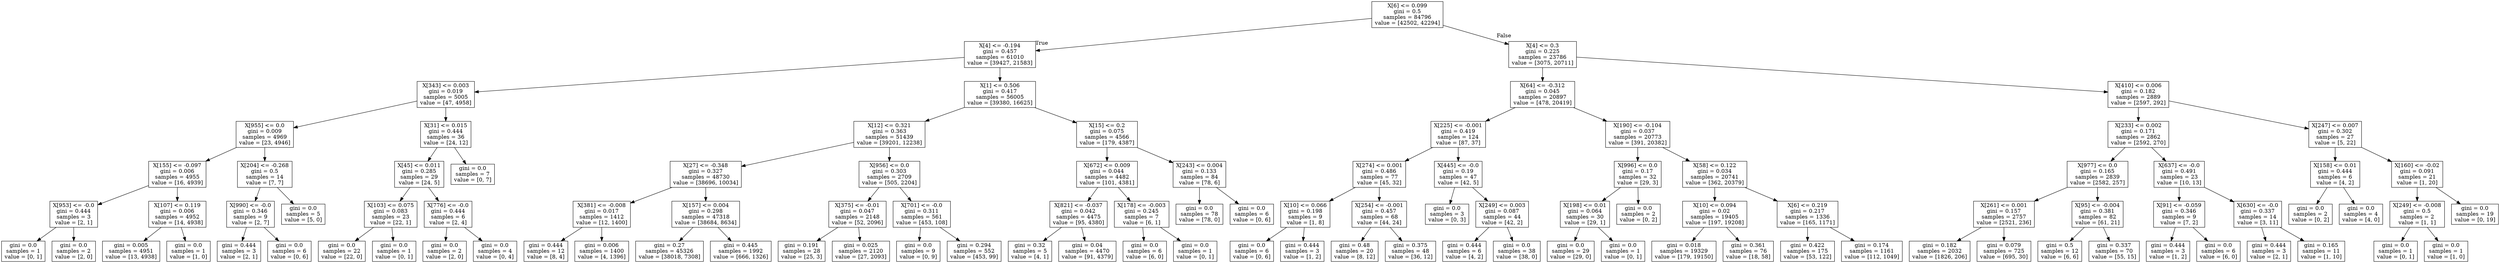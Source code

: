 digraph Tree {
node [shape=box] ;
0 [label="X[6] <= 0.099\ngini = 0.5\nsamples = 84796\nvalue = [42502, 42294]"] ;
1 [label="X[4] <= -0.194\ngini = 0.457\nsamples = 61010\nvalue = [39427, 21583]"] ;
0 -> 1 [labeldistance=2.5, labelangle=45, headlabel="True"] ;
2 [label="X[343] <= 0.003\ngini = 0.019\nsamples = 5005\nvalue = [47, 4958]"] ;
1 -> 2 ;
3 [label="X[955] <= 0.0\ngini = 0.009\nsamples = 4969\nvalue = [23, 4946]"] ;
2 -> 3 ;
4 [label="X[155] <= -0.097\ngini = 0.006\nsamples = 4955\nvalue = [16, 4939]"] ;
3 -> 4 ;
5 [label="X[953] <= -0.0\ngini = 0.444\nsamples = 3\nvalue = [2, 1]"] ;
4 -> 5 ;
6 [label="gini = 0.0\nsamples = 1\nvalue = [0, 1]"] ;
5 -> 6 ;
7 [label="gini = 0.0\nsamples = 2\nvalue = [2, 0]"] ;
5 -> 7 ;
8 [label="X[107] <= 0.119\ngini = 0.006\nsamples = 4952\nvalue = [14, 4938]"] ;
4 -> 8 ;
9 [label="gini = 0.005\nsamples = 4951\nvalue = [13, 4938]"] ;
8 -> 9 ;
10 [label="gini = 0.0\nsamples = 1\nvalue = [1, 0]"] ;
8 -> 10 ;
11 [label="X[204] <= -0.268\ngini = 0.5\nsamples = 14\nvalue = [7, 7]"] ;
3 -> 11 ;
12 [label="X[990] <= -0.0\ngini = 0.346\nsamples = 9\nvalue = [2, 7]"] ;
11 -> 12 ;
13 [label="gini = 0.444\nsamples = 3\nvalue = [2, 1]"] ;
12 -> 13 ;
14 [label="gini = 0.0\nsamples = 6\nvalue = [0, 6]"] ;
12 -> 14 ;
15 [label="gini = 0.0\nsamples = 5\nvalue = [5, 0]"] ;
11 -> 15 ;
16 [label="X[31] <= 0.015\ngini = 0.444\nsamples = 36\nvalue = [24, 12]"] ;
2 -> 16 ;
17 [label="X[45] <= 0.011\ngini = 0.285\nsamples = 29\nvalue = [24, 5]"] ;
16 -> 17 ;
18 [label="X[103] <= 0.075\ngini = 0.083\nsamples = 23\nvalue = [22, 1]"] ;
17 -> 18 ;
19 [label="gini = 0.0\nsamples = 22\nvalue = [22, 0]"] ;
18 -> 19 ;
20 [label="gini = 0.0\nsamples = 1\nvalue = [0, 1]"] ;
18 -> 20 ;
21 [label="X[776] <= -0.0\ngini = 0.444\nsamples = 6\nvalue = [2, 4]"] ;
17 -> 21 ;
22 [label="gini = 0.0\nsamples = 2\nvalue = [2, 0]"] ;
21 -> 22 ;
23 [label="gini = 0.0\nsamples = 4\nvalue = [0, 4]"] ;
21 -> 23 ;
24 [label="gini = 0.0\nsamples = 7\nvalue = [0, 7]"] ;
16 -> 24 ;
25 [label="X[1] <= 0.506\ngini = 0.417\nsamples = 56005\nvalue = [39380, 16625]"] ;
1 -> 25 ;
26 [label="X[12] <= 0.321\ngini = 0.363\nsamples = 51439\nvalue = [39201, 12238]"] ;
25 -> 26 ;
27 [label="X[27] <= -0.348\ngini = 0.327\nsamples = 48730\nvalue = [38696, 10034]"] ;
26 -> 27 ;
28 [label="X[381] <= -0.008\ngini = 0.017\nsamples = 1412\nvalue = [12, 1400]"] ;
27 -> 28 ;
29 [label="gini = 0.444\nsamples = 12\nvalue = [8, 4]"] ;
28 -> 29 ;
30 [label="gini = 0.006\nsamples = 1400\nvalue = [4, 1396]"] ;
28 -> 30 ;
31 [label="X[157] <= 0.004\ngini = 0.298\nsamples = 47318\nvalue = [38684, 8634]"] ;
27 -> 31 ;
32 [label="gini = 0.27\nsamples = 45326\nvalue = [38018, 7308]"] ;
31 -> 32 ;
33 [label="gini = 0.445\nsamples = 1992\nvalue = [666, 1326]"] ;
31 -> 33 ;
34 [label="X[956] <= 0.0\ngini = 0.303\nsamples = 2709\nvalue = [505, 2204]"] ;
26 -> 34 ;
35 [label="X[375] <= -0.01\ngini = 0.047\nsamples = 2148\nvalue = [52, 2096]"] ;
34 -> 35 ;
36 [label="gini = 0.191\nsamples = 28\nvalue = [25, 3]"] ;
35 -> 36 ;
37 [label="gini = 0.025\nsamples = 2120\nvalue = [27, 2093]"] ;
35 -> 37 ;
38 [label="X[701] <= -0.0\ngini = 0.311\nsamples = 561\nvalue = [453, 108]"] ;
34 -> 38 ;
39 [label="gini = 0.0\nsamples = 9\nvalue = [0, 9]"] ;
38 -> 39 ;
40 [label="gini = 0.294\nsamples = 552\nvalue = [453, 99]"] ;
38 -> 40 ;
41 [label="X[15] <= 0.2\ngini = 0.075\nsamples = 4566\nvalue = [179, 4387]"] ;
25 -> 41 ;
42 [label="X[672] <= 0.009\ngini = 0.044\nsamples = 4482\nvalue = [101, 4381]"] ;
41 -> 42 ;
43 [label="X[821] <= -0.037\ngini = 0.042\nsamples = 4475\nvalue = [95, 4380]"] ;
42 -> 43 ;
44 [label="gini = 0.32\nsamples = 5\nvalue = [4, 1]"] ;
43 -> 44 ;
45 [label="gini = 0.04\nsamples = 4470\nvalue = [91, 4379]"] ;
43 -> 45 ;
46 [label="X[178] <= -0.003\ngini = 0.245\nsamples = 7\nvalue = [6, 1]"] ;
42 -> 46 ;
47 [label="gini = 0.0\nsamples = 6\nvalue = [6, 0]"] ;
46 -> 47 ;
48 [label="gini = 0.0\nsamples = 1\nvalue = [0, 1]"] ;
46 -> 48 ;
49 [label="X[243] <= 0.004\ngini = 0.133\nsamples = 84\nvalue = [78, 6]"] ;
41 -> 49 ;
50 [label="gini = 0.0\nsamples = 78\nvalue = [78, 0]"] ;
49 -> 50 ;
51 [label="gini = 0.0\nsamples = 6\nvalue = [0, 6]"] ;
49 -> 51 ;
52 [label="X[4] <= 0.3\ngini = 0.225\nsamples = 23786\nvalue = [3075, 20711]"] ;
0 -> 52 [labeldistance=2.5, labelangle=-45, headlabel="False"] ;
53 [label="X[64] <= -0.312\ngini = 0.045\nsamples = 20897\nvalue = [478, 20419]"] ;
52 -> 53 ;
54 [label="X[225] <= -0.001\ngini = 0.419\nsamples = 124\nvalue = [87, 37]"] ;
53 -> 54 ;
55 [label="X[274] <= 0.001\ngini = 0.486\nsamples = 77\nvalue = [45, 32]"] ;
54 -> 55 ;
56 [label="X[10] <= 0.066\ngini = 0.198\nsamples = 9\nvalue = [1, 8]"] ;
55 -> 56 ;
57 [label="gini = 0.0\nsamples = 6\nvalue = [0, 6]"] ;
56 -> 57 ;
58 [label="gini = 0.444\nsamples = 3\nvalue = [1, 2]"] ;
56 -> 58 ;
59 [label="X[254] <= -0.001\ngini = 0.457\nsamples = 68\nvalue = [44, 24]"] ;
55 -> 59 ;
60 [label="gini = 0.48\nsamples = 20\nvalue = [8, 12]"] ;
59 -> 60 ;
61 [label="gini = 0.375\nsamples = 48\nvalue = [36, 12]"] ;
59 -> 61 ;
62 [label="X[445] <= -0.0\ngini = 0.19\nsamples = 47\nvalue = [42, 5]"] ;
54 -> 62 ;
63 [label="gini = 0.0\nsamples = 3\nvalue = [0, 3]"] ;
62 -> 63 ;
64 [label="X[249] <= 0.003\ngini = 0.087\nsamples = 44\nvalue = [42, 2]"] ;
62 -> 64 ;
65 [label="gini = 0.444\nsamples = 6\nvalue = [4, 2]"] ;
64 -> 65 ;
66 [label="gini = 0.0\nsamples = 38\nvalue = [38, 0]"] ;
64 -> 66 ;
67 [label="X[190] <= -0.104\ngini = 0.037\nsamples = 20773\nvalue = [391, 20382]"] ;
53 -> 67 ;
68 [label="X[996] <= 0.0\ngini = 0.17\nsamples = 32\nvalue = [29, 3]"] ;
67 -> 68 ;
69 [label="X[198] <= 0.01\ngini = 0.064\nsamples = 30\nvalue = [29, 1]"] ;
68 -> 69 ;
70 [label="gini = 0.0\nsamples = 29\nvalue = [29, 0]"] ;
69 -> 70 ;
71 [label="gini = 0.0\nsamples = 1\nvalue = [0, 1]"] ;
69 -> 71 ;
72 [label="gini = 0.0\nsamples = 2\nvalue = [0, 2]"] ;
68 -> 72 ;
73 [label="X[58] <= 0.122\ngini = 0.034\nsamples = 20741\nvalue = [362, 20379]"] ;
67 -> 73 ;
74 [label="X[10] <= 0.094\ngini = 0.02\nsamples = 19405\nvalue = [197, 19208]"] ;
73 -> 74 ;
75 [label="gini = 0.018\nsamples = 19329\nvalue = [179, 19150]"] ;
74 -> 75 ;
76 [label="gini = 0.361\nsamples = 76\nvalue = [18, 58]"] ;
74 -> 76 ;
77 [label="X[6] <= 0.219\ngini = 0.217\nsamples = 1336\nvalue = [165, 1171]"] ;
73 -> 77 ;
78 [label="gini = 0.422\nsamples = 175\nvalue = [53, 122]"] ;
77 -> 78 ;
79 [label="gini = 0.174\nsamples = 1161\nvalue = [112, 1049]"] ;
77 -> 79 ;
80 [label="X[410] <= 0.006\ngini = 0.182\nsamples = 2889\nvalue = [2597, 292]"] ;
52 -> 80 ;
81 [label="X[233] <= 0.002\ngini = 0.171\nsamples = 2862\nvalue = [2592, 270]"] ;
80 -> 81 ;
82 [label="X[977] <= 0.0\ngini = 0.165\nsamples = 2839\nvalue = [2582, 257]"] ;
81 -> 82 ;
83 [label="X[261] <= 0.001\ngini = 0.157\nsamples = 2757\nvalue = [2521, 236]"] ;
82 -> 83 ;
84 [label="gini = 0.182\nsamples = 2032\nvalue = [1826, 206]"] ;
83 -> 84 ;
85 [label="gini = 0.079\nsamples = 725\nvalue = [695, 30]"] ;
83 -> 85 ;
86 [label="X[95] <= -0.004\ngini = 0.381\nsamples = 82\nvalue = [61, 21]"] ;
82 -> 86 ;
87 [label="gini = 0.5\nsamples = 12\nvalue = [6, 6]"] ;
86 -> 87 ;
88 [label="gini = 0.337\nsamples = 70\nvalue = [55, 15]"] ;
86 -> 88 ;
89 [label="X[637] <= -0.0\ngini = 0.491\nsamples = 23\nvalue = [10, 13]"] ;
81 -> 89 ;
90 [label="X[91] <= -0.059\ngini = 0.346\nsamples = 9\nvalue = [7, 2]"] ;
89 -> 90 ;
91 [label="gini = 0.444\nsamples = 3\nvalue = [1, 2]"] ;
90 -> 91 ;
92 [label="gini = 0.0\nsamples = 6\nvalue = [6, 0]"] ;
90 -> 92 ;
93 [label="X[630] <= -0.0\ngini = 0.337\nsamples = 14\nvalue = [3, 11]"] ;
89 -> 93 ;
94 [label="gini = 0.444\nsamples = 3\nvalue = [2, 1]"] ;
93 -> 94 ;
95 [label="gini = 0.165\nsamples = 11\nvalue = [1, 10]"] ;
93 -> 95 ;
96 [label="X[247] <= 0.007\ngini = 0.302\nsamples = 27\nvalue = [5, 22]"] ;
80 -> 96 ;
97 [label="X[158] <= 0.01\ngini = 0.444\nsamples = 6\nvalue = [4, 2]"] ;
96 -> 97 ;
98 [label="gini = 0.0\nsamples = 2\nvalue = [0, 2]"] ;
97 -> 98 ;
99 [label="gini = 0.0\nsamples = 4\nvalue = [4, 0]"] ;
97 -> 99 ;
100 [label="X[160] <= -0.02\ngini = 0.091\nsamples = 21\nvalue = [1, 20]"] ;
96 -> 100 ;
101 [label="X[249] <= -0.008\ngini = 0.5\nsamples = 2\nvalue = [1, 1]"] ;
100 -> 101 ;
102 [label="gini = 0.0\nsamples = 1\nvalue = [0, 1]"] ;
101 -> 102 ;
103 [label="gini = 0.0\nsamples = 1\nvalue = [1, 0]"] ;
101 -> 103 ;
104 [label="gini = 0.0\nsamples = 19\nvalue = [0, 19]"] ;
100 -> 104 ;
}